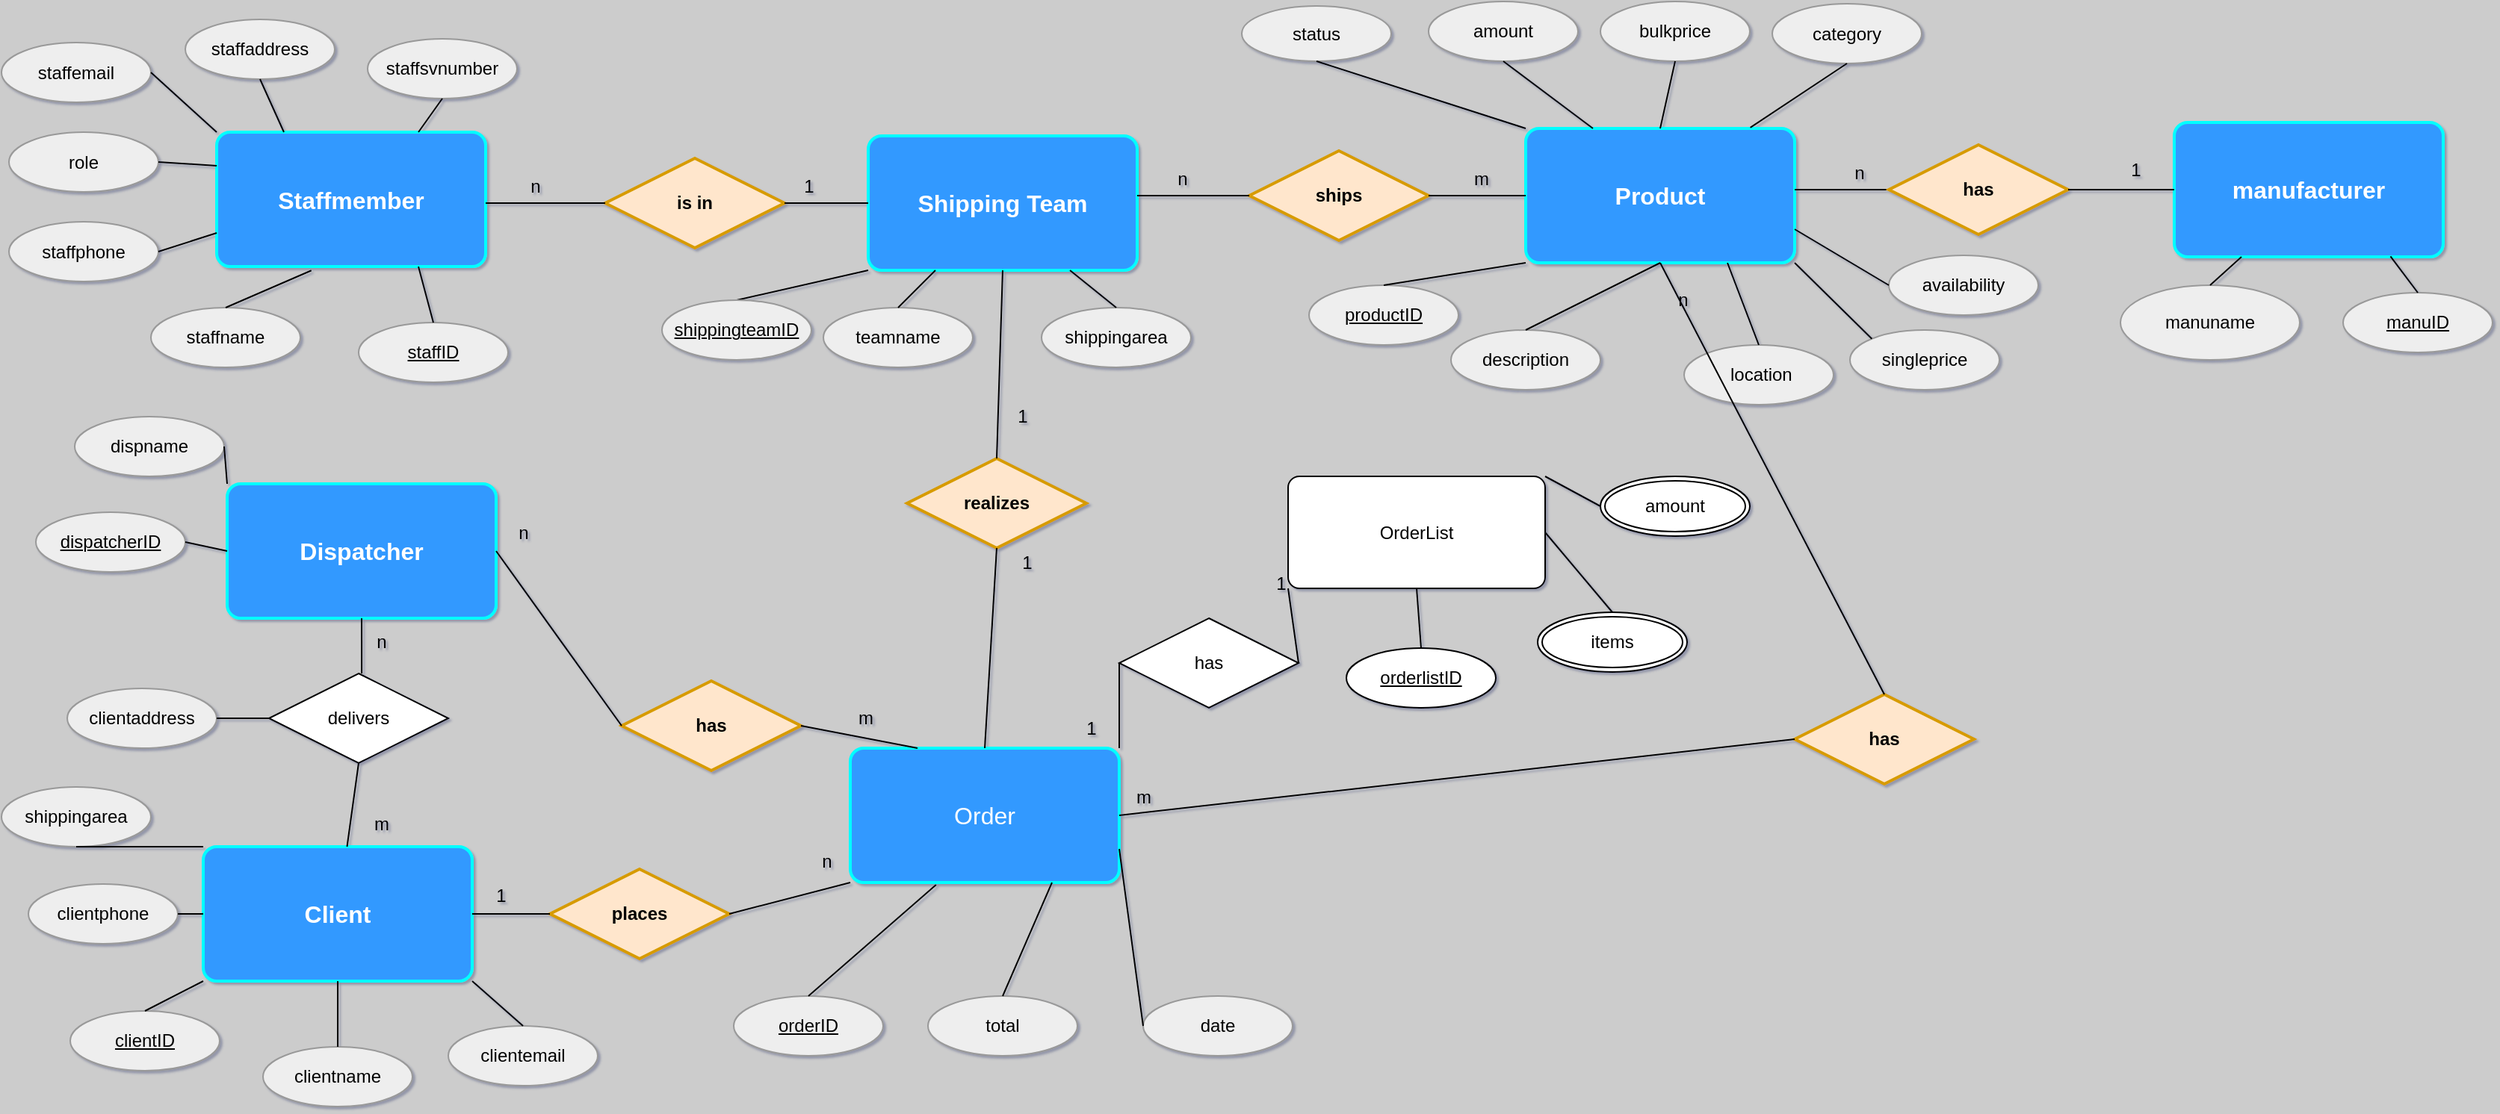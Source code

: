 <mxfile version="12.5.1" type="device"><diagram id="qQKis6mPUwDIhXbIAuFV" name="Page-1"><mxGraphModel dx="3561" dy="3201" grid="0" gridSize="10" guides="1" tooltips="1" connect="1" arrows="1" fold="1" page="1" pageScale="1" pageWidth="583" pageHeight="827" background="#CCCCCC" math="0" shadow="1"><root><mxCell id="0"/><mxCell id="1" parent="0"/><mxCell id="R4e7J6vRjrDoMIZ6mhJt-9" value="Product" style="rounded=1;arcSize=10;whiteSpace=wrap;html=1;align=center;strokeColor=#00FFFF;strokeWidth=2;fillColor=#3399FF;gradientColor=none;glass=0;shadow=0;comic=0;fontStyle=1;fontSize=16;fontColor=#FFFFFF;fixDash=0;" parent="1" vertex="1"><mxGeometry x="-620" y="-2235" width="180" height="90" as="geometry"/></mxCell><mxCell id="R4e7J6vRjrDoMIZ6mhJt-10" value="&lt;u&gt;productID&lt;/u&gt;" style="ellipse;whiteSpace=wrap;html=1;align=center;shadow=0;strokeColor=#999999;fillColor=#eeeeee;fixDash=0;" parent="1" vertex="1"><mxGeometry x="-765" y="-2130" width="100" height="40" as="geometry"/></mxCell><mxCell id="R4e7J6vRjrDoMIZ6mhJt-11" value="bulkprice" style="ellipse;whiteSpace=wrap;html=1;align=center;shadow=0;strokeColor=#999999;fillColor=#eeeeee;fixDash=0;" parent="1" vertex="1"><mxGeometry x="-570" y="-2320" width="100" height="40" as="geometry"/></mxCell><mxCell id="R4e7J6vRjrDoMIZ6mhJt-12" value="singleprice" style="ellipse;whiteSpace=wrap;html=1;align=center;shadow=0;strokeColor=#999999;fillColor=#eeeeee;fixDash=0;" parent="1" vertex="1"><mxGeometry x="-403" y="-2100" width="100" height="40" as="geometry"/></mxCell><mxCell id="R4e7J6vRjrDoMIZ6mhJt-13" value="&amp;nbsp;location" style="ellipse;whiteSpace=wrap;html=1;align=center;shadow=0;strokeColor=#999999;fillColor=#eeeeee;fixDash=0;" parent="1" vertex="1"><mxGeometry x="-514" y="-2090" width="100" height="40" as="geometry"/></mxCell><mxCell id="R4e7J6vRjrDoMIZ6mhJt-14" value="category" style="ellipse;whiteSpace=wrap;html=1;align=center;shadow=0;strokeColor=#999999;fillColor=#eeeeee;fixDash=0;" parent="1" vertex="1"><mxGeometry x="-455" y="-2318.5" width="100" height="40" as="geometry"/></mxCell><mxCell id="R4e7J6vRjrDoMIZ6mhJt-15" value="availability" style="ellipse;whiteSpace=wrap;html=1;align=center;shadow=0;strokeColor=#999999;fillColor=#eeeeee;fixDash=0;" parent="1" vertex="1"><mxGeometry x="-377" y="-2150" width="100" height="40" as="geometry"/></mxCell><mxCell id="R4e7J6vRjrDoMIZ6mhJt-16" value="description" style="ellipse;whiteSpace=wrap;html=1;align=center;shadow=0;strokeColor=#999999;fillColor=#eeeeee;fixDash=0;" parent="1" vertex="1"><mxGeometry x="-670" y="-2100" width="100" height="40" as="geometry"/></mxCell><mxCell id="R4e7J6vRjrDoMIZ6mhJt-18" value="&lt;b&gt;&lt;font style=&quot;font-size: 16px&quot; color=&quot;#ffffff&quot;&gt;Staffmember&lt;/font&gt;&lt;/b&gt;" style="rounded=1;arcSize=10;whiteSpace=wrap;html=1;align=center;fillColor=#3399FF;strokeColor=#00FFFF;gradientColor=none;strokeWidth=2;fixDash=0;shadow=0;" parent="1" vertex="1"><mxGeometry x="-1496" y="-2232.5" width="180" height="90" as="geometry"/></mxCell><mxCell id="R4e7J6vRjrDoMIZ6mhJt-20" value="&lt;u&gt;staffID&lt;/u&gt;" style="ellipse;whiteSpace=wrap;html=1;align=center;shadow=0;strokeColor=#999999;fillColor=#eeeeee;fixDash=0;" parent="1" vertex="1"><mxGeometry x="-1401" y="-2105" width="100" height="40" as="geometry"/></mxCell><mxCell id="R4e7J6vRjrDoMIZ6mhJt-21" value="role" style="ellipse;whiteSpace=wrap;html=1;align=center;shadow=0;strokeColor=#999999;fillColor=#eeeeee;fixDash=0;" parent="1" vertex="1"><mxGeometry x="-1635" y="-2232.5" width="100" height="40" as="geometry"/></mxCell><mxCell id="R4e7J6vRjrDoMIZ6mhJt-23" value="&lt;font style=&quot;font-size: 16px&quot; color=&quot;#ffffff&quot;&gt;&lt;b&gt;Shipping Team&lt;/b&gt;&lt;/font&gt;" style="rounded=1;arcSize=10;whiteSpace=wrap;html=1;align=center;strokeColor=#00FFFF;strokeWidth=2;fillColor=#3399FF;gradientColor=none;fixDash=0;shadow=0;" parent="1" vertex="1"><mxGeometry x="-1060" y="-2230" width="180" height="90" as="geometry"/></mxCell><mxCell id="R4e7J6vRjrDoMIZ6mhJt-27" value="teamname" style="ellipse;whiteSpace=wrap;html=1;align=center;shadow=0;strokeColor=#999999;fillColor=#eeeeee;fixDash=0;" parent="1" vertex="1"><mxGeometry x="-1090" y="-2115" width="100" height="40" as="geometry"/></mxCell><mxCell id="R4e7J6vRjrDoMIZ6mhJt-29" value="amount" style="ellipse;whiteSpace=wrap;html=1;align=center;shadow=0;strokeColor=#999999;fillColor=#eeeeee;fixDash=0;" parent="1" vertex="1"><mxGeometry x="-685" y="-2320" width="100" height="40" as="geometry"/></mxCell><mxCell id="R4e7J6vRjrDoMIZ6mhJt-30" value="Order" style="rounded=1;arcSize=10;whiteSpace=wrap;html=1;align=center;strokeColor=#00FFFF;strokeWidth=2;fillColor=#3399FF;gradientColor=none;fontSize=16;fontColor=#FFFFFF;fixDash=0;shadow=0;" parent="1" vertex="1"><mxGeometry x="-1072" y="-1820" width="180" height="90" as="geometry"/></mxCell><mxCell id="R4e7J6vRjrDoMIZ6mhJt-32" value="status" style="ellipse;whiteSpace=wrap;html=1;align=center;shadow=0;strokeColor=#999999;fillColor=#eeeeee;fixDash=0;" parent="1" vertex="1"><mxGeometry x="-810" y="-2317" width="100" height="37" as="geometry"/></mxCell><mxCell id="R4e7J6vRjrDoMIZ6mhJt-33" value="total" style="ellipse;whiteSpace=wrap;html=1;align=center;shadow=0;strokeColor=#999999;fillColor=#eeeeee;fixDash=0;" parent="1" vertex="1"><mxGeometry x="-1020" y="-1654" width="100" height="40" as="geometry"/></mxCell><mxCell id="R4e7J6vRjrDoMIZ6mhJt-35" value="date" style="ellipse;whiteSpace=wrap;html=1;align=center;shadow=0;strokeColor=#999999;fillColor=#eeeeee;fixDash=0;" parent="1" vertex="1"><mxGeometry x="-876" y="-1654" width="100" height="40" as="geometry"/></mxCell><mxCell id="R4e7J6vRjrDoMIZ6mhJt-37" value="&lt;u&gt;orderID&lt;/u&gt;" style="ellipse;whiteSpace=wrap;html=1;align=center;shadow=0;strokeColor=#999999;fillColor=#eeeeee;fixDash=0;" parent="1" vertex="1"><mxGeometry x="-1150" y="-1654" width="100" height="40" as="geometry"/></mxCell><mxCell id="R4e7J6vRjrDoMIZ6mhJt-38" value="Client" style="rounded=1;arcSize=10;whiteSpace=wrap;html=1;align=center;strokeColor=#00FFFF;strokeWidth=2;fillColor=#3399FF;gradientColor=none;fontSize=16;fontColor=#FFFFFF;fontStyle=1;fixDash=0;shadow=0;" parent="1" vertex="1"><mxGeometry x="-1505" y="-1754" width="180" height="90" as="geometry"/></mxCell><mxCell id="R4e7J6vRjrDoMIZ6mhJt-39" value="&lt;u&gt;clientID&lt;/u&gt;" style="ellipse;whiteSpace=wrap;html=1;align=center;shadow=0;strokeColor=#999999;fillColor=#eeeeee;fixDash=0;" parent="1" vertex="1"><mxGeometry x="-1594.0" y="-1644" width="100" height="40" as="geometry"/></mxCell><mxCell id="R4e7J6vRjrDoMIZ6mhJt-40" value="clientname" style="ellipse;whiteSpace=wrap;html=1;align=center;shadow=0;strokeColor=#999999;fillColor=#eeeeee;fixDash=0;" parent="1" vertex="1"><mxGeometry x="-1465" y="-1620" width="100" height="40" as="geometry"/></mxCell><mxCell id="R4e7J6vRjrDoMIZ6mhJt-41" value="clientaddress" style="ellipse;whiteSpace=wrap;html=1;align=center;shadow=0;strokeColor=#999999;fillColor=#eeeeee;fixDash=0;" parent="1" vertex="1"><mxGeometry x="-1596" y="-1860" width="100" height="40" as="geometry"/></mxCell><mxCell id="R4e7J6vRjrDoMIZ6mhJt-42" value="clientemail" style="ellipse;whiteSpace=wrap;html=1;align=center;shadow=0;strokeColor=#999999;fillColor=#eeeeee;fixDash=0;" parent="1" vertex="1"><mxGeometry x="-1341" y="-1634" width="100" height="40" as="geometry"/></mxCell><mxCell id="R4e7J6vRjrDoMIZ6mhJt-43" value="clientphone" style="ellipse;whiteSpace=wrap;html=1;align=center;shadow=0;strokeColor=#999999;fillColor=#eeeeee;fixDash=0;" parent="1" vertex="1"><mxGeometry x="-1622.0" y="-1729" width="100" height="40" as="geometry"/></mxCell><mxCell id="R4e7J6vRjrDoMIZ6mhJt-44" value="staffname" style="ellipse;whiteSpace=wrap;html=1;align=center;shadow=0;strokeColor=#999999;fillColor=#eeeeee;fixDash=0;" parent="1" vertex="1"><mxGeometry x="-1540" y="-2115" width="100" height="40" as="geometry"/></mxCell><mxCell id="R4e7J6vRjrDoMIZ6mhJt-45" value="shippingarea" style="ellipse;whiteSpace=wrap;html=1;align=center;shadow=0;strokeColor=#999999;fillColor=#eeeeee;fixDash=0;" parent="1" vertex="1"><mxGeometry x="-1640" y="-1794" width="100" height="40" as="geometry"/></mxCell><mxCell id="R4e7J6vRjrDoMIZ6mhJt-46" value="Dispatcher" style="rounded=1;arcSize=10;whiteSpace=wrap;html=1;align=center;strokeColor=#00FFFF;strokeWidth=2;fillColor=#3399FF;gradientColor=none;fontStyle=1;fontSize=16;fontColor=#FFFFFF;fixDash=0;shadow=0;" parent="1" vertex="1"><mxGeometry x="-1489" y="-1997" width="180" height="90" as="geometry"/></mxCell><mxCell id="R4e7J6vRjrDoMIZ6mhJt-48" value="shippingarea" style="ellipse;whiteSpace=wrap;html=1;align=center;shadow=0;strokeColor=#999999;fillColor=#eeeeee;fixDash=0;" parent="1" vertex="1"><mxGeometry x="-944" y="-2115" width="100" height="40" as="geometry"/></mxCell><mxCell id="R4e7J6vRjrDoMIZ6mhJt-49" value="&lt;u&gt;dispatcherID&lt;/u&gt;" style="ellipse;whiteSpace=wrap;html=1;align=center;shadow=0;strokeColor=#999999;fillColor=#eeeeee;fixDash=0;" parent="1" vertex="1"><mxGeometry x="-1617.0" y="-1978" width="100" height="40" as="geometry"/></mxCell><mxCell id="R4e7J6vRjrDoMIZ6mhJt-51" value="dispname" style="ellipse;whiteSpace=wrap;html=1;align=center;shadow=0;strokeColor=#999999;fillColor=#eeeeee;fixDash=0;" parent="1" vertex="1"><mxGeometry x="-1591.0" y="-2042" width="100" height="40" as="geometry"/></mxCell><mxCell id="R4e7J6vRjrDoMIZ6mhJt-54" value="staffaddress" style="ellipse;whiteSpace=wrap;html=1;align=center;shadow=0;strokeColor=#999999;fillColor=#eeeeee;fixDash=0;" parent="1" vertex="1"><mxGeometry x="-1517" y="-2308" width="100" height="40" as="geometry"/></mxCell><mxCell id="R4e7J6vRjrDoMIZ6mhJt-55" value="staffemail" style="ellipse;whiteSpace=wrap;html=1;align=center;shadow=0;strokeColor=#999999;fillColor=#eeeeee;fixDash=0;" parent="1" vertex="1"><mxGeometry x="-1640" y="-2292.5" width="100" height="40" as="geometry"/></mxCell><mxCell id="R4e7J6vRjrDoMIZ6mhJt-56" value="staffphone" style="ellipse;whiteSpace=wrap;html=1;align=center;shadow=0;strokeColor=#999999;fillColor=#eeeeee;fixDash=0;" parent="1" vertex="1"><mxGeometry x="-1635" y="-2172.5" width="100" height="40" as="geometry"/></mxCell><mxCell id="R4e7J6vRjrDoMIZ6mhJt-57" value="staffsvnumber" style="ellipse;whiteSpace=wrap;html=1;align=center;fillColor=#eeeeee;strokeColor=#999999;perimeterSpacing=0;shadow=0;fixDash=0;" parent="1" vertex="1"><mxGeometry x="-1395" y="-2295" width="100" height="40" as="geometry"/></mxCell><mxCell id="R4e7J6vRjrDoMIZ6mhJt-59" value="is in" style="shape=rhombus;perimeter=rhombusPerimeter;whiteSpace=wrap;html=1;align=center;fillColor=#ffe6cc;strokeColor=#d79b00;strokeWidth=2;fontStyle=1;fixDash=0;shadow=0;" parent="1" vertex="1"><mxGeometry x="-1236" y="-2215" width="120" height="60" as="geometry"/></mxCell><mxCell id="R4e7J6vRjrDoMIZ6mhJt-61" value="" style="endArrow=none;html=1;rounded=0;exitX=0;exitY=0.5;exitDx=0;exitDy=0;fixDash=0;shadow=0;" parent="1" source="R4e7J6vRjrDoMIZ6mhJt-59" edge="1"><mxGeometry relative="1" as="geometry"><mxPoint x="-810" y="-1970" as="sourcePoint"/><mxPoint x="-1316" y="-2185" as="targetPoint"/></mxGeometry></mxCell><mxCell id="R4e7J6vRjrDoMIZ6mhJt-63" value="1" style="text;html=1;align=center;verticalAlign=middle;resizable=0;points=[];autosize=1;fixDash=0;shadow=0;" parent="1" vertex="1"><mxGeometry x="-1110" y="-2206" width="20" height="20" as="geometry"/></mxCell><mxCell id="R4e7J6vRjrDoMIZ6mhJt-64" value="n" style="text;html=1;align=center;verticalAlign=middle;resizable=0;points=[];autosize=1;fixDash=0;shadow=0;" parent="1" vertex="1"><mxGeometry x="-1293" y="-2206" width="20" height="20" as="geometry"/></mxCell><mxCell id="R4e7J6vRjrDoMIZ6mhJt-65" value="" style="endArrow=none;html=1;rounded=0;entryX=0;entryY=0;entryDx=0;entryDy=0;exitX=0.5;exitY=1;exitDx=0;exitDy=0;fixDash=0;shadow=0;" parent="1" source="R4e7J6vRjrDoMIZ6mhJt-45" target="R4e7J6vRjrDoMIZ6mhJt-38" edge="1"><mxGeometry relative="1" as="geometry"><mxPoint x="-1406" y="-1775" as="sourcePoint"/><mxPoint x="-1905.0" y="-1584" as="targetPoint"/></mxGeometry></mxCell><mxCell id="R4e7J6vRjrDoMIZ6mhJt-66" value="" style="endArrow=none;html=1;rounded=0;entryX=0.5;entryY=0;entryDx=0;entryDy=0;exitX=0.75;exitY=1;exitDx=0;exitDy=0;fixDash=0;shadow=0;" parent="1" source="R4e7J6vRjrDoMIZ6mhJt-18" target="R4e7J6vRjrDoMIZ6mhJt-20" edge="1"><mxGeometry relative="1" as="geometry"><mxPoint x="-1185" y="-2172.5" as="sourcePoint"/><mxPoint x="-1245" y="-2172.5" as="targetPoint"/></mxGeometry></mxCell><mxCell id="R4e7J6vRjrDoMIZ6mhJt-67" value="" style="endArrow=none;html=1;rounded=0;entryX=0.5;entryY=0;entryDx=0;entryDy=0;exitX=0.352;exitY=1.029;exitDx=0;exitDy=0;exitPerimeter=0;fixDash=0;shadow=0;" parent="1" source="R4e7J6vRjrDoMIZ6mhJt-18" target="R4e7J6vRjrDoMIZ6mhJt-44" edge="1"><mxGeometry relative="1" as="geometry"><mxPoint x="-1310" y="-2122.5" as="sourcePoint"/><mxPoint x="-1345" y="-2097.5" as="targetPoint"/></mxGeometry></mxCell><mxCell id="R4e7J6vRjrDoMIZ6mhJt-69" value="" style="endArrow=none;html=1;rounded=0;entryX=1;entryY=0.5;entryDx=0;entryDy=0;exitX=0;exitY=0.75;exitDx=0;exitDy=0;fixDash=0;shadow=0;" parent="1" source="R4e7J6vRjrDoMIZ6mhJt-18" target="R4e7J6vRjrDoMIZ6mhJt-56" edge="1"><mxGeometry relative="1" as="geometry"><mxPoint x="-1445" y="-2112.5" as="sourcePoint"/><mxPoint x="-1445" y="-2087.5" as="targetPoint"/></mxGeometry></mxCell><mxCell id="R4e7J6vRjrDoMIZ6mhJt-70" value="" style="endArrow=none;html=1;rounded=0;entryX=1;entryY=0.5;entryDx=0;entryDy=0;exitX=0;exitY=0.25;exitDx=0;exitDy=0;fixDash=0;shadow=0;" parent="1" source="R4e7J6vRjrDoMIZ6mhJt-18" target="R4e7J6vRjrDoMIZ6mhJt-21" edge="1"><mxGeometry relative="1" as="geometry"><mxPoint x="-1505" y="-2147.5" as="sourcePoint"/><mxPoint x="-1525" y="-2142.5" as="targetPoint"/></mxGeometry></mxCell><mxCell id="R4e7J6vRjrDoMIZ6mhJt-71" value="" style="endArrow=none;html=1;rounded=0;entryX=0;entryY=0;entryDx=0;entryDy=0;exitX=1;exitY=0.5;exitDx=0;exitDy=0;fixDash=0;shadow=0;" parent="1" source="R4e7J6vRjrDoMIZ6mhJt-55" target="R4e7J6vRjrDoMIZ6mhJt-18" edge="1"><mxGeometry relative="1" as="geometry"><mxPoint x="-1495" y="-2137.5" as="sourcePoint"/><mxPoint x="-1515" y="-2132.5" as="targetPoint"/></mxGeometry></mxCell><mxCell id="R4e7J6vRjrDoMIZ6mhJt-72" value="" style="endArrow=none;html=1;rounded=0;entryX=0.25;entryY=0;entryDx=0;entryDy=0;exitX=0.5;exitY=1;exitDx=0;exitDy=0;fixDash=0;shadow=0;" parent="1" source="R4e7J6vRjrDoMIZ6mhJt-54" target="R4e7J6vRjrDoMIZ6mhJt-18" edge="1"><mxGeometry relative="1" as="geometry"><mxPoint x="-1530" y="-2262.5" as="sourcePoint"/><mxPoint x="-1505" y="-2222.5" as="targetPoint"/></mxGeometry></mxCell><mxCell id="R4e7J6vRjrDoMIZ6mhJt-73" value="" style="endArrow=none;html=1;rounded=0;entryX=0.5;entryY=1;entryDx=0;entryDy=0;exitX=0.75;exitY=0;exitDx=0;exitDy=0;fixDash=0;shadow=0;" parent="1" source="R4e7J6vRjrDoMIZ6mhJt-18" target="R4e7J6vRjrDoMIZ6mhJt-57" edge="1"><mxGeometry relative="1" as="geometry"><mxPoint x="-1455" y="-2242.5" as="sourcePoint"/><mxPoint x="-1440" y="-2222.5" as="targetPoint"/></mxGeometry></mxCell><mxCell id="R4e7J6vRjrDoMIZ6mhJt-75" value="" style="endArrow=none;html=1;rounded=0;entryX=0;entryY=1;entryDx=0;entryDy=0;exitX=0.5;exitY=0;exitDx=0;exitDy=0;fixDash=0;shadow=0;" parent="1" source="-BHi8yoBA4UeNUDjUIqg-14" target="R4e7J6vRjrDoMIZ6mhJt-23" edge="1"><mxGeometry relative="1" as="geometry"><mxPoint x="-1143" y="-2123" as="sourcePoint"/><mxPoint x="-1350" y="-2105" as="targetPoint"/></mxGeometry></mxCell><mxCell id="R4e7J6vRjrDoMIZ6mhJt-76" value="" style="endArrow=none;html=1;rounded=0;entryX=0.25;entryY=1;entryDx=0;entryDy=0;exitX=0.5;exitY=0;exitDx=0;exitDy=0;fixDash=0;shadow=0;" parent="1" source="R4e7J6vRjrDoMIZ6mhJt-27" target="R4e7J6vRjrDoMIZ6mhJt-23" edge="1"><mxGeometry relative="1" as="geometry"><mxPoint x="-1043" y="-2123" as="sourcePoint"/><mxPoint x="-1000" y="-2140" as="targetPoint"/></mxGeometry></mxCell><mxCell id="R4e7J6vRjrDoMIZ6mhJt-77" value="" style="endArrow=none;html=1;rounded=0;entryX=0.75;entryY=1;entryDx=0;entryDy=0;exitX=0.5;exitY=0;exitDx=0;exitDy=0;fixDash=0;shadow=0;" parent="1" source="R4e7J6vRjrDoMIZ6mhJt-48" target="R4e7J6vRjrDoMIZ6mhJt-23" edge="1"><mxGeometry relative="1" as="geometry"><mxPoint x="-940" y="-2120" as="sourcePoint"/><mxPoint x="-955" y="-2140" as="targetPoint"/></mxGeometry></mxCell><mxCell id="R4e7J6vRjrDoMIZ6mhJt-79" value="ships" style="shape=rhombus;perimeter=rhombusPerimeter;whiteSpace=wrap;html=1;align=center;strokeColor=#d79b00;strokeWidth=2;fillColor=#ffe6cc;fontStyle=1;fixDash=0;shadow=0;" parent="1" vertex="1"><mxGeometry x="-805" y="-2220" width="120" height="60" as="geometry"/></mxCell><mxCell id="R4e7J6vRjrDoMIZ6mhJt-80" value="" style="endArrow=none;html=1;rounded=0;entryX=0;entryY=0.5;entryDx=0;entryDy=0;exitX=1;exitY=0.5;exitDx=0;exitDy=0;fixDash=0;shadow=0;" parent="1" source="R4e7J6vRjrDoMIZ6mhJt-43" target="R4e7J6vRjrDoMIZ6mhJt-38" edge="1"><mxGeometry relative="1" as="geometry"><mxPoint x="-1515" y="-1709" as="sourcePoint"/><mxPoint x="-1615.0" y="-1794" as="targetPoint"/></mxGeometry></mxCell><mxCell id="R4e7J6vRjrDoMIZ6mhJt-81" value="" style="endArrow=none;html=1;rounded=0;exitX=0;exitY=0.5;exitDx=0;exitDy=0;fixDash=0;shadow=0;" parent="1" source="R4e7J6vRjrDoMIZ6mhJt-79" edge="1"><mxGeometry relative="1" as="geometry"><mxPoint x="-1100" y="-2180" as="sourcePoint"/><mxPoint x="-880" y="-2190" as="targetPoint"/></mxGeometry></mxCell><mxCell id="R4e7J6vRjrDoMIZ6mhJt-82" value="" style="endArrow=none;html=1;rounded=0;entryX=0;entryY=1;entryDx=0;entryDy=0;exitX=0.5;exitY=0;exitDx=0;exitDy=0;fixDash=0;shadow=0;" parent="1" source="R4e7J6vRjrDoMIZ6mhJt-39" target="R4e7J6vRjrDoMIZ6mhJt-38" edge="1"><mxGeometry relative="1" as="geometry"><mxPoint x="-1705.0" y="-1914.71" as="sourcePoint"/><mxPoint x="-1545.0" y="-1914.71" as="targetPoint"/></mxGeometry></mxCell><mxCell id="R4e7J6vRjrDoMIZ6mhJt-83" value="" style="endArrow=none;html=1;rounded=0;exitX=0;exitY=0.5;exitDx=0;exitDy=0;entryX=1;entryY=0.5;entryDx=0;entryDy=0;fixDash=0;shadow=0;" parent="1" source="R4e7J6vRjrDoMIZ6mhJt-9" target="R4e7J6vRjrDoMIZ6mhJt-79" edge="1"><mxGeometry relative="1" as="geometry"><mxPoint x="-795" y="-2180" as="sourcePoint"/><mxPoint x="-870" y="-2180" as="targetPoint"/></mxGeometry></mxCell><mxCell id="R4e7J6vRjrDoMIZ6mhJt-84" value="n" style="text;html=1;align=center;verticalAlign=middle;resizable=0;points=[];autosize=1;fixDash=0;shadow=0;" parent="1" vertex="1"><mxGeometry x="-860" y="-2211.5" width="20" height="20" as="geometry"/></mxCell><mxCell id="R4e7J6vRjrDoMIZ6mhJt-85" value="m" style="text;html=1;align=center;verticalAlign=middle;resizable=0;points=[];autosize=1;fixDash=0;shadow=0;" parent="1" vertex="1"><mxGeometry x="-665" y="-2211.5" width="30" height="20" as="geometry"/></mxCell><mxCell id="R4e7J6vRjrDoMIZ6mhJt-86" value="" style="endArrow=none;html=1;rounded=0;entryX=0.5;entryY=1;entryDx=0;entryDy=0;exitX=0;exitY=0;exitDx=0;exitDy=0;fixDash=0;shadow=0;" parent="1" source="R4e7J6vRjrDoMIZ6mhJt-9" target="R4e7J6vRjrDoMIZ6mhJt-32" edge="1"><mxGeometry relative="1" as="geometry"><mxPoint x="-870" y="-2120" as="sourcePoint"/><mxPoint x="-915" y="-2140" as="targetPoint"/></mxGeometry></mxCell><mxCell id="R4e7J6vRjrDoMIZ6mhJt-87" value="" style="endArrow=none;html=1;rounded=0;entryX=0.5;entryY=1;entryDx=0;entryDy=0;exitX=0.25;exitY=0;exitDx=0;exitDy=0;fixDash=0;shadow=0;" parent="1" source="R4e7J6vRjrDoMIZ6mhJt-9" target="R4e7J6vRjrDoMIZ6mhJt-29" edge="1"><mxGeometry relative="1" as="geometry"><mxPoint x="-610" y="-2225" as="sourcePoint"/><mxPoint x="-750" y="-2270" as="targetPoint"/></mxGeometry></mxCell><mxCell id="R4e7J6vRjrDoMIZ6mhJt-88" value="" style="endArrow=none;html=1;rounded=0;entryX=0.5;entryY=1;entryDx=0;entryDy=0;exitX=0.5;exitY=0;exitDx=0;exitDy=0;fixDash=0;shadow=0;" parent="1" source="R4e7J6vRjrDoMIZ6mhJt-9" target="R4e7J6vRjrDoMIZ6mhJt-11" edge="1"><mxGeometry relative="1" as="geometry"><mxPoint x="-560" y="-2225" as="sourcePoint"/><mxPoint x="-625" y="-2270" as="targetPoint"/></mxGeometry></mxCell><mxCell id="R4e7J6vRjrDoMIZ6mhJt-89" value="" style="endArrow=none;html=1;rounded=0;entryX=0;entryY=0.5;entryDx=0;entryDy=0;fixDash=0;shadow=0;" parent="1" target="R4e7J6vRjrDoMIZ6mhJt-134" edge="1"><mxGeometry relative="1" as="geometry"><mxPoint x="-440" y="-2194" as="sourcePoint"/><mxPoint x="-435.355" y="-2285.858" as="targetPoint"/></mxGeometry></mxCell><mxCell id="R4e7J6vRjrDoMIZ6mhJt-90" value="" style="endArrow=none;html=1;rounded=0;entryX=0.5;entryY=1;entryDx=0;entryDy=0;exitX=0.835;exitY=-0.006;exitDx=0;exitDy=0;exitPerimeter=0;fixDash=0;shadow=0;" parent="1" source="R4e7J6vRjrDoMIZ6mhJt-9" target="R4e7J6vRjrDoMIZ6mhJt-14" edge="1"><mxGeometry relative="1" as="geometry"><mxPoint x="-460" y="-2225" as="sourcePoint"/><mxPoint x="-425.355" y="-2275.858" as="targetPoint"/></mxGeometry></mxCell><mxCell id="R4e7J6vRjrDoMIZ6mhJt-91" value="" style="endArrow=none;html=1;rounded=0;entryX=0;entryY=0.5;entryDx=0;entryDy=0;exitX=1;exitY=0.75;exitDx=0;exitDy=0;fixDash=0;shadow=0;" parent="1" source="R4e7J6vRjrDoMIZ6mhJt-9" target="R4e7J6vRjrDoMIZ6mhJt-15" edge="1"><mxGeometry relative="1" as="geometry"><mxPoint x="-411" y="-2215.01" as="sourcePoint"/><mxPoint x="-380" y="-2240" as="targetPoint"/></mxGeometry></mxCell><mxCell id="R4e7J6vRjrDoMIZ6mhJt-92" value="" style="endArrow=none;html=1;rounded=0;entryX=0;entryY=0;entryDx=0;entryDy=0;exitX=1;exitY=1;exitDx=0;exitDy=0;fixDash=0;shadow=0;" parent="1" source="R4e7J6vRjrDoMIZ6mhJt-9" target="R4e7J6vRjrDoMIZ6mhJt-12" edge="1"><mxGeometry relative="1" as="geometry"><mxPoint x="-410" y="-2180" as="sourcePoint"/><mxPoint x="-380" y="-2170" as="targetPoint"/></mxGeometry></mxCell><mxCell id="R4e7J6vRjrDoMIZ6mhJt-93" value="" style="endArrow=none;html=1;rounded=0;entryX=0.5;entryY=0;entryDx=0;entryDy=0;exitX=0.75;exitY=1;exitDx=0;exitDy=0;fixDash=0;shadow=0;" parent="1" source="R4e7J6vRjrDoMIZ6mhJt-9" target="R4e7J6vRjrDoMIZ6mhJt-13" edge="1"><mxGeometry relative="1" as="geometry"><mxPoint x="-410" y="-2135" as="sourcePoint"/><mxPoint x="-380" y="-2100" as="targetPoint"/></mxGeometry></mxCell><mxCell id="R4e7J6vRjrDoMIZ6mhJt-94" value="" style="endArrow=none;html=1;rounded=0;entryX=0.5;entryY=1;entryDx=0;entryDy=0;exitX=0.5;exitY=0;exitDx=0;exitDy=0;fixDash=0;shadow=0;" parent="1" source="R4e7J6vRjrDoMIZ6mhJt-16" target="R4e7J6vRjrDoMIZ6mhJt-9" edge="1"><mxGeometry relative="1" as="geometry"><mxPoint x="-460" y="-2135" as="sourcePoint"/><mxPoint x="-420" y="-2080" as="targetPoint"/></mxGeometry></mxCell><mxCell id="R4e7J6vRjrDoMIZ6mhJt-95" value="" style="endArrow=none;html=1;rounded=0;entryX=0.5;entryY=0;entryDx=0;entryDy=0;exitX=0;exitY=1;exitDx=0;exitDy=0;fixDash=0;shadow=0;" parent="1" source="R4e7J6vRjrDoMIZ6mhJt-9" target="R4e7J6vRjrDoMIZ6mhJt-10" edge="1"><mxGeometry relative="1" as="geometry"><mxPoint x="-530" y="-2080" as="sourcePoint"/><mxPoint x="-510" y="-2135" as="targetPoint"/></mxGeometry></mxCell><mxCell id="R4e7J6vRjrDoMIZ6mhJt-96" value="realizes" style="shape=rhombus;perimeter=rhombusPerimeter;whiteSpace=wrap;html=1;align=center;strokeColor=#d79b00;strokeWidth=2;fillColor=#ffe6cc;fontStyle=1;fixDash=0;shadow=0;" parent="1" vertex="1"><mxGeometry x="-1034" y="-2014" width="120" height="60" as="geometry"/></mxCell><mxCell id="R4e7J6vRjrDoMIZ6mhJt-97" value="" style="endArrow=none;html=1;rounded=0;exitX=0.5;exitY=1;exitDx=0;exitDy=0;entryX=0.5;entryY=0;entryDx=0;entryDy=0;fixDash=0;shadow=0;" parent="1" source="R4e7J6vRjrDoMIZ6mhJt-38" target="R4e7J6vRjrDoMIZ6mhJt-40" edge="1"><mxGeometry relative="1" as="geometry"><mxPoint x="-1535.0" y="-1724" as="sourcePoint"/><mxPoint x="-1375" y="-1724" as="targetPoint"/></mxGeometry></mxCell><mxCell id="R4e7J6vRjrDoMIZ6mhJt-99" value="" style="endArrow=none;html=1;rounded=0;entryX=0.5;entryY=0;entryDx=0;entryDy=0;exitX=0.5;exitY=1;exitDx=0;exitDy=0;fixDash=0;shadow=0;" parent="1" source="R4e7J6vRjrDoMIZ6mhJt-23" target="R4e7J6vRjrDoMIZ6mhJt-96" edge="1"><mxGeometry relative="1" as="geometry"><mxPoint x="-610" y="-2135" as="sourcePoint"/><mxPoint x="-640" y="-2080" as="targetPoint"/></mxGeometry></mxCell><mxCell id="R4e7J6vRjrDoMIZ6mhJt-100" value="" style="endArrow=none;html=1;rounded=0;entryX=0.5;entryY=0;entryDx=0;entryDy=0;exitX=0.5;exitY=1;exitDx=0;exitDy=0;fixDash=0;shadow=0;" parent="1" source="R4e7J6vRjrDoMIZ6mhJt-96" target="R4e7J6vRjrDoMIZ6mhJt-30" edge="1"><mxGeometry relative="1" as="geometry"><mxPoint x="-870" y="-2140" as="sourcePoint"/><mxPoint x="-840" y="-2000" as="targetPoint"/></mxGeometry></mxCell><mxCell id="R4e7J6vRjrDoMIZ6mhJt-102" value="1" style="text;html=1;align=center;verticalAlign=middle;resizable=0;points=[];autosize=1;fixDash=0;shadow=0;" parent="1" vertex="1"><mxGeometry x="-967" y="-2052" width="20" height="20" as="geometry"/></mxCell><mxCell id="R4e7J6vRjrDoMIZ6mhJt-103" value="1" style="text;html=1;align=center;verticalAlign=middle;resizable=0;points=[];autosize=1;fixDash=0;shadow=0;" parent="1" vertex="1"><mxGeometry x="-964" y="-1954" width="20" height="20" as="geometry"/></mxCell><mxCell id="R4e7J6vRjrDoMIZ6mhJt-104" value="places" style="shape=rhombus;perimeter=rhombusPerimeter;whiteSpace=wrap;html=1;align=center;strokeColor=#d79b00;strokeWidth=2;fillColor=#ffe6cc;fontStyle=1;fixDash=0;shadow=0;" parent="1" vertex="1"><mxGeometry x="-1273" y="-1739" width="120" height="60" as="geometry"/></mxCell><mxCell id="R4e7J6vRjrDoMIZ6mhJt-105" value="has" style="shape=rhombus;perimeter=rhombusPerimeter;whiteSpace=wrap;html=1;align=center;strokeColor=#d79b00;strokeWidth=2;fillColor=#ffe6cc;fontStyle=1;fixDash=0;shadow=0;" parent="1" vertex="1"><mxGeometry x="-440" y="-1856" width="120" height="60" as="geometry"/></mxCell><mxCell id="R4e7J6vRjrDoMIZ6mhJt-106" value="" style="endArrow=none;html=1;rounded=0;exitX=0.5;exitY=0;exitDx=0;exitDy=0;entryX=1;entryY=1;entryDx=0;entryDy=0;fixDash=0;shadow=0;" parent="1" source="R4e7J6vRjrDoMIZ6mhJt-42" target="R4e7J6vRjrDoMIZ6mhJt-38" edge="1"><mxGeometry relative="1" as="geometry"><mxPoint x="-1375" y="-1744" as="sourcePoint"/><mxPoint x="-1215" y="-1744" as="targetPoint"/></mxGeometry></mxCell><mxCell id="R4e7J6vRjrDoMIZ6mhJt-107" value="" style="endArrow=none;html=1;rounded=0;entryX=0.5;entryY=0;entryDx=0;entryDy=0;exitX=0.5;exitY=1;exitDx=0;exitDy=0;fixDash=0;shadow=0;" parent="1" source="R4e7J6vRjrDoMIZ6mhJt-9" target="R4e7J6vRjrDoMIZ6mhJt-105" edge="1"><mxGeometry relative="1" as="geometry"><mxPoint x="-530" y="-2150" as="sourcePoint"/><mxPoint x="-660" y="-1870" as="targetPoint"/></mxGeometry></mxCell><mxCell id="R4e7J6vRjrDoMIZ6mhJt-109" value="" style="endArrow=none;html=1;rounded=0;entryX=1;entryY=0.5;entryDx=0;entryDy=0;exitX=0;exitY=0.5;exitDx=0;exitDy=0;fixDash=0;shadow=0;" parent="1" source="R4e7J6vRjrDoMIZ6mhJt-105" target="R4e7J6vRjrDoMIZ6mhJt-30" edge="1"><mxGeometry relative="1" as="geometry"><mxPoint x="-510" y="-2135" as="sourcePoint"/><mxPoint x="-520" y="-2050" as="targetPoint"/></mxGeometry></mxCell><mxCell id="R4e7J6vRjrDoMIZ6mhJt-110" value="m" style="text;html=1;align=center;verticalAlign=middle;resizable=0;points=[];autosize=1;fixDash=0;shadow=0;" parent="1" vertex="1"><mxGeometry x="-886" y="-1796" width="20" height="18" as="geometry"/></mxCell><mxCell id="R4e7J6vRjrDoMIZ6mhJt-111" value="n" style="text;html=1;align=center;verticalAlign=middle;resizable=0;points=[];autosize=1;fixDash=0;shadow=0;" parent="1" vertex="1"><mxGeometry x="-525" y="-2130" width="20" height="20" as="geometry"/></mxCell><mxCell id="R4e7J6vRjrDoMIZ6mhJt-113" value="" style="endArrow=none;html=1;rounded=0;entryX=1;entryY=0.5;entryDx=0;entryDy=0;exitX=0;exitY=0.5;exitDx=0;exitDy=0;fixDash=0;shadow=0;" parent="1" source="R4e7J6vRjrDoMIZ6mhJt-104" target="R4e7J6vRjrDoMIZ6mhJt-38" edge="1"><mxGeometry relative="1" as="geometry"><mxPoint x="-1353" y="-1758" as="sourcePoint"/><mxPoint x="-1458" y="-2300" as="targetPoint"/></mxGeometry></mxCell><mxCell id="R4e7J6vRjrDoMIZ6mhJt-115" value="1" style="text;html=1;align=center;verticalAlign=middle;resizable=0;points=[];autosize=1;fixDash=0;shadow=0;" parent="1" vertex="1"><mxGeometry x="-1316" y="-1731" width="20" height="20" as="geometry"/></mxCell><mxCell id="R4e7J6vRjrDoMIZ6mhJt-116" value="n" style="text;html=1;align=center;verticalAlign=middle;resizable=0;points=[];autosize=1;fixDash=0;shadow=0;" parent="1" vertex="1"><mxGeometry x="-1098" y="-1754" width="20" height="20" as="geometry"/></mxCell><mxCell id="R4e7J6vRjrDoMIZ6mhJt-117" value="" style="endArrow=none;html=1;rounded=0;entryX=1;entryY=0.75;entryDx=0;entryDy=0;exitX=0;exitY=0.5;exitDx=0;exitDy=0;fixDash=0;shadow=0;" parent="1" source="R4e7J6vRjrDoMIZ6mhJt-35" target="R4e7J6vRjrDoMIZ6mhJt-30" edge="1"><mxGeometry relative="1" as="geometry"><mxPoint x="-905" y="-1950" as="sourcePoint"/><mxPoint x="-930" y="-1880" as="targetPoint"/></mxGeometry></mxCell><mxCell id="R4e7J6vRjrDoMIZ6mhJt-119" value="" style="endArrow=none;html=1;rounded=0;entryX=0.75;entryY=1;entryDx=0;entryDy=0;exitX=0.5;exitY=0;exitDx=0;exitDy=0;fixDash=0;shadow=0;" parent="1" source="R4e7J6vRjrDoMIZ6mhJt-33" target="R4e7J6vRjrDoMIZ6mhJt-30" edge="1"><mxGeometry relative="1" as="geometry"><mxPoint x="-850" y="-1790" as="sourcePoint"/><mxPoint x="-890" y="-1800" as="targetPoint"/></mxGeometry></mxCell><mxCell id="R4e7J6vRjrDoMIZ6mhJt-120" value="" style="endArrow=none;html=1;rounded=0;exitX=0.5;exitY=0;exitDx=0;exitDy=0;entryX=0.319;entryY=1.017;entryDx=0;entryDy=0;entryPerimeter=0;fixDash=0;shadow=0;" parent="1" source="R4e7J6vRjrDoMIZ6mhJt-37" target="R4e7J6vRjrDoMIZ6mhJt-30" edge="1"><mxGeometry relative="1" as="geometry"><mxPoint x="-840" y="-1780" as="sourcePoint"/><mxPoint x="-880" y="-1790" as="targetPoint"/></mxGeometry></mxCell><mxCell id="R4e7J6vRjrDoMIZ6mhJt-124" value="has" style="shape=rhombus;perimeter=rhombusPerimeter;whiteSpace=wrap;html=1;align=center;strokeColor=#d79b00;strokeWidth=2;fillColor=#ffe6cc;fontStyle=1;fixDash=0;shadow=0;" parent="1" vertex="1"><mxGeometry x="-1225" y="-1865" width="120" height="60" as="geometry"/></mxCell><mxCell id="R4e7J6vRjrDoMIZ6mhJt-126" value="" style="endArrow=none;html=1;rounded=0;exitX=0;exitY=1;exitDx=0;exitDy=0;entryX=1;entryY=0.5;entryDx=0;entryDy=0;fixDash=0;shadow=0;" parent="1" source="R4e7J6vRjrDoMIZ6mhJt-30" target="R4e7J6vRjrDoMIZ6mhJt-104" edge="1"><mxGeometry relative="1" as="geometry"><mxPoint x="-1058" y="-1800" as="sourcePoint"/><mxPoint x="-1213" y="-1740" as="targetPoint"/></mxGeometry></mxCell><mxCell id="R4e7J6vRjrDoMIZ6mhJt-127" value="" style="endArrow=none;html=1;rounded=0;exitX=1;exitY=0.5;exitDx=0;exitDy=0;fixDash=0;shadow=0;entryX=0.25;entryY=0;entryDx=0;entryDy=0;" parent="1" source="R4e7J6vRjrDoMIZ6mhJt-124" edge="1" target="R4e7J6vRjrDoMIZ6mhJt-30"><mxGeometry relative="1" as="geometry"><mxPoint x="-1548.0" y="-1670" as="sourcePoint"/><mxPoint x="-1064" y="-1880" as="targetPoint"/></mxGeometry></mxCell><mxCell id="R4e7J6vRjrDoMIZ6mhJt-128" value="" style="endArrow=none;html=1;rounded=0;exitX=1;exitY=0.5;exitDx=0;exitDy=0;entryX=0;entryY=0.5;entryDx=0;entryDy=0;fixDash=0;shadow=0;" parent="1" source="R4e7J6vRjrDoMIZ6mhJt-46" target="R4e7J6vRjrDoMIZ6mhJt-124" edge="1"><mxGeometry relative="1" as="geometry"><mxPoint x="-1293" y="-1960" as="sourcePoint"/><mxPoint x="-1198" y="-1960" as="targetPoint"/></mxGeometry></mxCell><mxCell id="R4e7J6vRjrDoMIZ6mhJt-129" value="m" style="text;html=1;align=center;verticalAlign=middle;resizable=0;points=[];autosize=1;fixDash=0;shadow=0;" parent="1" vertex="1"><mxGeometry x="-1072" y="-1849" width="20" height="18" as="geometry"/></mxCell><mxCell id="R4e7J6vRjrDoMIZ6mhJt-130" value="n" style="text;html=1;align=center;verticalAlign=middle;resizable=0;points=[];autosize=1;fixDash=0;shadow=0;" parent="1" vertex="1"><mxGeometry x="-1301" y="-1974" width="20" height="20" as="geometry"/></mxCell><mxCell id="R4e7J6vRjrDoMIZ6mhJt-132" value="" style="endArrow=none;html=1;rounded=0;entryX=1;entryY=0.5;entryDx=0;entryDy=0;exitX=0;exitY=0;exitDx=0;exitDy=0;fixDash=0;shadow=0;" parent="1" source="R4e7J6vRjrDoMIZ6mhJt-46" target="R4e7J6vRjrDoMIZ6mhJt-51" edge="1"><mxGeometry relative="1" as="geometry"><mxPoint x="-1408" y="-1915" as="sourcePoint"/><mxPoint x="-1408" y="-1940" as="targetPoint"/></mxGeometry></mxCell><mxCell id="R4e7J6vRjrDoMIZ6mhJt-133" value="" style="endArrow=none;html=1;rounded=0;entryX=1;entryY=0.5;entryDx=0;entryDy=0;exitX=0;exitY=0.5;exitDx=0;exitDy=0;fixDash=0;shadow=0;" parent="1" source="R4e7J6vRjrDoMIZ6mhJt-46" target="R4e7J6vRjrDoMIZ6mhJt-49" edge="1"><mxGeometry relative="1" as="geometry"><mxPoint x="-1493" y="-1915" as="sourcePoint"/><mxPoint x="-1518" y="-1950" as="targetPoint"/></mxGeometry></mxCell><mxCell id="R4e7J6vRjrDoMIZ6mhJt-134" value="has" style="shape=rhombus;perimeter=rhombusPerimeter;whiteSpace=wrap;html=1;align=center;strokeColor=#d79b00;strokeWidth=2;fillColor=#ffe6cc;fontStyle=1;fixDash=0;shadow=0;" parent="1" vertex="1"><mxGeometry x="-377" y="-2224" width="120" height="60" as="geometry"/></mxCell><mxCell id="R4e7J6vRjrDoMIZ6mhJt-135" value="manufacturer" style="rounded=1;arcSize=10;whiteSpace=wrap;html=1;align=center;strokeColor=#00FFFF;strokeWidth=2;fillColor=#3399FF;gradientColor=none;shadow=0;fontSize=16;fontColor=#FFFFFF;fontStyle=1;glass=0;fixDash=0;" parent="1" vertex="1"><mxGeometry x="-186" y="-2239" width="180" height="90" as="geometry"/></mxCell><mxCell id="R4e7J6vRjrDoMIZ6mhJt-136" value="" style="endArrow=none;html=1;rounded=0;entryX=1;entryY=0.5;entryDx=0;entryDy=0;exitX=0;exitY=0.5;exitDx=0;exitDy=0;fixDash=0;shadow=0;" parent="1" source="R4e7J6vRjrDoMIZ6mhJt-23" target="R4e7J6vRjrDoMIZ6mhJt-59" edge="1"><mxGeometry relative="1" as="geometry"><mxPoint x="-1220" y="-2180" as="sourcePoint"/><mxPoint x="-1250" y="-2180" as="targetPoint"/></mxGeometry></mxCell><mxCell id="R4e7J6vRjrDoMIZ6mhJt-138" value="" style="endArrow=none;html=1;rounded=0;exitX=1;exitY=0.5;exitDx=0;exitDy=0;entryX=0;entryY=0.5;entryDx=0;entryDy=0;fixDash=0;shadow=0;" parent="1" source="R4e7J6vRjrDoMIZ6mhJt-134" target="R4e7J6vRjrDoMIZ6mhJt-135" edge="1"><mxGeometry relative="1" as="geometry"><mxPoint x="-253.0" y="-2211" as="sourcePoint"/><mxPoint x="-183" y="-2190" as="targetPoint"/></mxGeometry></mxCell><mxCell id="R4e7J6vRjrDoMIZ6mhJt-139" value="1" style="text;html=1;align=center;verticalAlign=middle;resizable=0;points=[];autosize=1;fixDash=0;shadow=0;" parent="1" vertex="1"><mxGeometry x="-222" y="-2217" width="20" height="20" as="geometry"/></mxCell><mxCell id="R4e7J6vRjrDoMIZ6mhJt-140" value="n" style="text;html=1;align=center;verticalAlign=middle;resizable=0;points=[];autosize=1;fixDash=0;shadow=0;" parent="1" vertex="1"><mxGeometry x="-407" y="-2215" width="20" height="20" as="geometry"/></mxCell><mxCell id="R4e7J6vRjrDoMIZ6mhJt-141" value="manuname" style="ellipse;whiteSpace=wrap;html=1;align=center;shadow=0;strokeColor=#999999;fillColor=#eeeeee;fixDash=0;" parent="1" vertex="1"><mxGeometry x="-222" y="-2130" width="120" height="50" as="geometry"/></mxCell><mxCell id="R4e7J6vRjrDoMIZ6mhJt-142" value="" style="endArrow=none;html=1;rounded=0;exitX=0.25;exitY=1;exitDx=0;exitDy=0;entryX=0.5;entryY=0;entryDx=0;entryDy=0;fixDash=0;shadow=0;" parent="1" source="R4e7J6vRjrDoMIZ6mhJt-135" target="R4e7J6vRjrDoMIZ6mhJt-141" edge="1"><mxGeometry relative="1" as="geometry"><mxPoint x="-212" y="-1672.5" as="sourcePoint"/><mxPoint x="-262" y="-1552.5" as="targetPoint"/></mxGeometry></mxCell><mxCell id="R4e7J6vRjrDoMIZ6mhJt-143" value="&lt;u&gt;manuID&lt;/u&gt;" style="ellipse;whiteSpace=wrap;html=1;align=center;shadow=0;strokeColor=#999999;fillColor=#eeeeee;fixDash=0;" parent="1" vertex="1"><mxGeometry x="-73" y="-2125" width="100" height="40" as="geometry"/></mxCell><mxCell id="R4e7J6vRjrDoMIZ6mhJt-144" value="" style="endArrow=none;html=1;rounded=0;exitX=0.804;exitY=0.996;exitDx=0;exitDy=0;exitPerimeter=0;entryX=0.5;entryY=0;entryDx=0;entryDy=0;fixDash=0;shadow=0;" parent="1" source="R4e7J6vRjrDoMIZ6mhJt-135" target="R4e7J6vRjrDoMIZ6mhJt-143" edge="1"><mxGeometry relative="1" as="geometry"><mxPoint x="-172" y="-1652.5" as="sourcePoint"/><mxPoint x="-2" y="-2102.5" as="targetPoint"/></mxGeometry></mxCell><mxCell id="-BHi8yoBA4UeNUDjUIqg-14" value="&lt;u&gt;shippingteamID&lt;/u&gt;" style="ellipse;whiteSpace=wrap;html=1;align=center;shadow=0;strokeColor=#999999;fillColor=#eeeeee;fixDash=0;" parent="1" vertex="1"><mxGeometry x="-1198" y="-2120" width="100" height="40" as="geometry"/></mxCell><mxCell id="cYMq-No6OqilkZfSye8C-1" value="delivers" style="shape=rhombus;perimeter=rhombusPerimeter;whiteSpace=wrap;html=1;align=center;" vertex="1" parent="1"><mxGeometry x="-1461" y="-1870" width="120" height="60" as="geometry"/></mxCell><mxCell id="cYMq-No6OqilkZfSye8C-2" value="" style="endArrow=none;html=1;rounded=0;exitX=1;exitY=0.5;exitDx=0;exitDy=0;entryX=0;entryY=0.5;entryDx=0;entryDy=0;" edge="1" parent="1" source="R4e7J6vRjrDoMIZ6mhJt-41" target="cYMq-No6OqilkZfSye8C-1"><mxGeometry relative="1" as="geometry"><mxPoint x="-1640" y="-1559" as="sourcePoint"/><mxPoint x="-1480" y="-1559" as="targetPoint"/></mxGeometry></mxCell><mxCell id="cYMq-No6OqilkZfSye8C-3" value="" style="endArrow=none;html=1;rounded=0;exitX=0.5;exitY=1;exitDx=0;exitDy=0;entryX=0.517;entryY=0;entryDx=0;entryDy=0;entryPerimeter=0;" edge="1" parent="1" source="R4e7J6vRjrDoMIZ6mhJt-46" target="cYMq-No6OqilkZfSye8C-1"><mxGeometry relative="1" as="geometry"><mxPoint x="-1640" y="-1559" as="sourcePoint"/><mxPoint x="-1480" y="-1559" as="targetPoint"/></mxGeometry></mxCell><mxCell id="cYMq-No6OqilkZfSye8C-4" value="" style="endArrow=none;html=1;rounded=0;exitX=0.5;exitY=1;exitDx=0;exitDy=0;" edge="1" parent="1" source="cYMq-No6OqilkZfSye8C-1" target="R4e7J6vRjrDoMIZ6mhJt-38"><mxGeometry relative="1" as="geometry"><mxPoint x="-1640" y="-1559" as="sourcePoint"/><mxPoint x="-1480" y="-1559" as="targetPoint"/></mxGeometry></mxCell><mxCell id="cYMq-No6OqilkZfSye8C-5" value="n" style="text;html=1;align=center;verticalAlign=middle;resizable=0;points=[];autosize=1;" vertex="1" parent="1"><mxGeometry x="-1395" y="-1900" width="17" height="18" as="geometry"/></mxCell><mxCell id="cYMq-No6OqilkZfSye8C-6" value="m" style="text;html=1;align=center;verticalAlign=middle;resizable=0;points=[];autosize=1;" vertex="1" parent="1"><mxGeometry x="-1396" y="-1778" width="20" height="18" as="geometry"/></mxCell><mxCell id="cYMq-No6OqilkZfSye8C-10" value="OrderList" style="rounded=1;arcSize=10;whiteSpace=wrap;html=1;align=center;" vertex="1" parent="1"><mxGeometry x="-779" y="-2002" width="172" height="75" as="geometry"/></mxCell><mxCell id="cYMq-No6OqilkZfSye8C-11" value="has" style="shape=rhombus;perimeter=rhombusPerimeter;whiteSpace=wrap;html=1;align=center;" vertex="1" parent="1"><mxGeometry x="-892" y="-1907" width="120" height="60" as="geometry"/></mxCell><mxCell id="cYMq-No6OqilkZfSye8C-12" value="" style="endArrow=none;html=1;rounded=0;exitX=1;exitY=0;exitDx=0;exitDy=0;entryX=0;entryY=0.5;entryDx=0;entryDy=0;" edge="1" parent="1" source="R4e7J6vRjrDoMIZ6mhJt-30" target="cYMq-No6OqilkZfSye8C-11"><mxGeometry relative="1" as="geometry"><mxPoint x="-1607" y="-1560" as="sourcePoint"/><mxPoint x="-1447" y="-1560" as="targetPoint"/></mxGeometry></mxCell><mxCell id="cYMq-No6OqilkZfSye8C-13" value="" style="endArrow=none;html=1;rounded=0;exitX=1;exitY=0.5;exitDx=0;exitDy=0;entryX=0;entryY=1;entryDx=0;entryDy=0;" edge="1" parent="1" source="cYMq-No6OqilkZfSye8C-11" target="cYMq-No6OqilkZfSye8C-10"><mxGeometry relative="1" as="geometry"><mxPoint x="-1607" y="-1560" as="sourcePoint"/><mxPoint x="-1447" y="-1560" as="targetPoint"/></mxGeometry></mxCell><mxCell id="cYMq-No6OqilkZfSye8C-14" value="1" style="text;html=1;align=center;verticalAlign=middle;resizable=0;points=[];autosize=1;" vertex="1" parent="1"><mxGeometry x="-920" y="-1842" width="17" height="18" as="geometry"/></mxCell><mxCell id="cYMq-No6OqilkZfSye8C-15" value="1" style="text;html=1;align=center;verticalAlign=middle;resizable=0;points=[];autosize=1;" vertex="1" parent="1"><mxGeometry x="-793" y="-1939" width="17" height="18" as="geometry"/></mxCell><mxCell id="cYMq-No6OqilkZfSye8C-16" value="orderlistID" style="ellipse;whiteSpace=wrap;html=1;align=center;fontStyle=4;" vertex="1" parent="1"><mxGeometry x="-740" y="-1887" width="100" height="40" as="geometry"/></mxCell><mxCell id="cYMq-No6OqilkZfSye8C-18" value="items" style="ellipse;shape=doubleEllipse;margin=3;whiteSpace=wrap;html=1;align=center;" vertex="1" parent="1"><mxGeometry x="-612" y="-1911" width="100" height="40" as="geometry"/></mxCell><mxCell id="cYMq-No6OqilkZfSye8C-19" value="amount" style="ellipse;shape=doubleEllipse;margin=3;whiteSpace=wrap;html=1;align=center;" vertex="1" parent="1"><mxGeometry x="-570" y="-2002" width="100" height="40" as="geometry"/></mxCell><mxCell id="cYMq-No6OqilkZfSye8C-22" value="" style="endArrow=none;html=1;rounded=0;exitX=0.5;exitY=0;exitDx=0;exitDy=0;entryX=0.5;entryY=1;entryDx=0;entryDy=0;" edge="1" parent="1" source="cYMq-No6OqilkZfSye8C-16" target="cYMq-No6OqilkZfSye8C-10"><mxGeometry relative="1" as="geometry"><mxPoint x="-882.0" y="-1810" as="sourcePoint"/><mxPoint x="-882" y="-1867.0" as="targetPoint"/></mxGeometry></mxCell><mxCell id="cYMq-No6OqilkZfSye8C-23" value="" style="endArrow=none;html=1;rounded=0;exitX=0.5;exitY=0;exitDx=0;exitDy=0;entryX=1;entryY=0.5;entryDx=0;entryDy=0;" edge="1" parent="1" source="cYMq-No6OqilkZfSye8C-18" target="cYMq-No6OqilkZfSye8C-10"><mxGeometry relative="1" as="geometry"><mxPoint x="-680" y="-1877.0" as="sourcePoint"/><mxPoint x="-683.0" y="-1917.0" as="targetPoint"/></mxGeometry></mxCell><mxCell id="cYMq-No6OqilkZfSye8C-24" value="" style="endArrow=none;html=1;rounded=0;exitX=1;exitY=0;exitDx=0;exitDy=0;entryX=0;entryY=0.5;entryDx=0;entryDy=0;" edge="1" parent="1" source="cYMq-No6OqilkZfSye8C-10" target="cYMq-No6OqilkZfSye8C-19"><mxGeometry relative="1" as="geometry"><mxPoint x="-552" y="-1901" as="sourcePoint"/><mxPoint x="-597.0" y="-1954.5" as="targetPoint"/></mxGeometry></mxCell></root></mxGraphModel></diagram></mxfile>